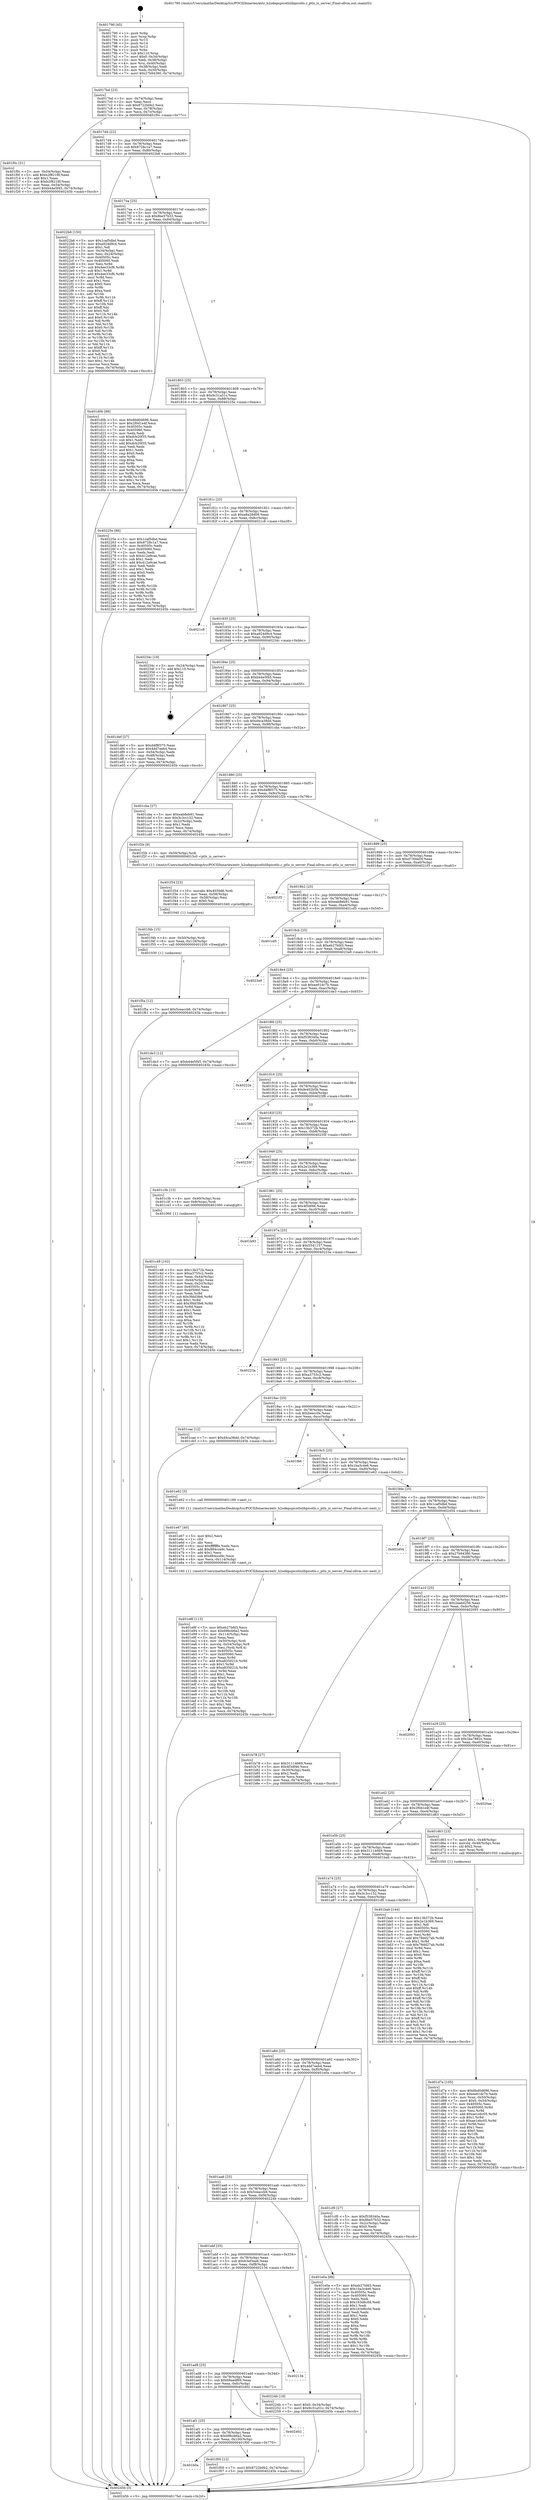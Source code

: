 digraph "0x401790" {
  label = "0x401790 (/mnt/c/Users/mathe/Desktop/tcc/POCII/binaries/extr_h2odepspicotlslibpicotls.c_ptls_is_server_Final-ollvm.out::main(0))"
  labelloc = "t"
  node[shape=record]

  Entry [label="",width=0.3,height=0.3,shape=circle,fillcolor=black,style=filled]
  "0x4017bd" [label="{
     0x4017bd [23]\l
     | [instrs]\l
     &nbsp;&nbsp;0x4017bd \<+3\>: mov -0x74(%rbp),%eax\l
     &nbsp;&nbsp;0x4017c0 \<+2\>: mov %eax,%ecx\l
     &nbsp;&nbsp;0x4017c2 \<+6\>: sub $0x8722b0b2,%ecx\l
     &nbsp;&nbsp;0x4017c8 \<+3\>: mov %eax,-0x78(%rbp)\l
     &nbsp;&nbsp;0x4017cb \<+3\>: mov %ecx,-0x7c(%rbp)\l
     &nbsp;&nbsp;0x4017ce \<+6\>: je 0000000000401f0c \<main+0x77c\>\l
  }"]
  "0x401f0c" [label="{
     0x401f0c [31]\l
     | [instrs]\l
     &nbsp;&nbsp;0x401f0c \<+3\>: mov -0x54(%rbp),%eax\l
     &nbsp;&nbsp;0x401f0f \<+5\>: add $0xb2f8218f,%eax\l
     &nbsp;&nbsp;0x401f14 \<+3\>: add $0x1,%eax\l
     &nbsp;&nbsp;0x401f17 \<+5\>: sub $0xb2f8218f,%eax\l
     &nbsp;&nbsp;0x401f1c \<+3\>: mov %eax,-0x54(%rbp)\l
     &nbsp;&nbsp;0x401f1f \<+7\>: movl $0xb44e5f45,-0x74(%rbp)\l
     &nbsp;&nbsp;0x401f26 \<+5\>: jmp 000000000040245b \<main+0xccb\>\l
  }"]
  "0x4017d4" [label="{
     0x4017d4 [22]\l
     | [instrs]\l
     &nbsp;&nbsp;0x4017d4 \<+5\>: jmp 00000000004017d9 \<main+0x49\>\l
     &nbsp;&nbsp;0x4017d9 \<+3\>: mov -0x78(%rbp),%eax\l
     &nbsp;&nbsp;0x4017dc \<+5\>: sub $0x8728c1a7,%eax\l
     &nbsp;&nbsp;0x4017e1 \<+3\>: mov %eax,-0x80(%rbp)\l
     &nbsp;&nbsp;0x4017e4 \<+6\>: je 00000000004022b6 \<main+0xb26\>\l
  }"]
  Exit [label="",width=0.3,height=0.3,shape=circle,fillcolor=black,style=filled,peripheries=2]
  "0x4022b6" [label="{
     0x4022b6 [150]\l
     | [instrs]\l
     &nbsp;&nbsp;0x4022b6 \<+5\>: mov $0x1caf5dbd,%eax\l
     &nbsp;&nbsp;0x4022bb \<+5\>: mov $0xa924d9c4,%ecx\l
     &nbsp;&nbsp;0x4022c0 \<+2\>: mov $0x1,%dl\l
     &nbsp;&nbsp;0x4022c2 \<+3\>: mov -0x34(%rbp),%esi\l
     &nbsp;&nbsp;0x4022c5 \<+3\>: mov %esi,-0x24(%rbp)\l
     &nbsp;&nbsp;0x4022c8 \<+7\>: mov 0x40505c,%esi\l
     &nbsp;&nbsp;0x4022cf \<+7\>: mov 0x405060,%edi\l
     &nbsp;&nbsp;0x4022d6 \<+3\>: mov %esi,%r8d\l
     &nbsp;&nbsp;0x4022d9 \<+7\>: sub $0x4ee33cf6,%r8d\l
     &nbsp;&nbsp;0x4022e0 \<+4\>: sub $0x1,%r8d\l
     &nbsp;&nbsp;0x4022e4 \<+7\>: add $0x4ee33cf6,%r8d\l
     &nbsp;&nbsp;0x4022eb \<+4\>: imul %r8d,%esi\l
     &nbsp;&nbsp;0x4022ef \<+3\>: and $0x1,%esi\l
     &nbsp;&nbsp;0x4022f2 \<+3\>: cmp $0x0,%esi\l
     &nbsp;&nbsp;0x4022f5 \<+4\>: sete %r9b\l
     &nbsp;&nbsp;0x4022f9 \<+3\>: cmp $0xa,%edi\l
     &nbsp;&nbsp;0x4022fc \<+4\>: setl %r10b\l
     &nbsp;&nbsp;0x402300 \<+3\>: mov %r9b,%r11b\l
     &nbsp;&nbsp;0x402303 \<+4\>: xor $0xff,%r11b\l
     &nbsp;&nbsp;0x402307 \<+3\>: mov %r10b,%bl\l
     &nbsp;&nbsp;0x40230a \<+3\>: xor $0xff,%bl\l
     &nbsp;&nbsp;0x40230d \<+3\>: xor $0x0,%dl\l
     &nbsp;&nbsp;0x402310 \<+3\>: mov %r11b,%r14b\l
     &nbsp;&nbsp;0x402313 \<+4\>: and $0x0,%r14b\l
     &nbsp;&nbsp;0x402317 \<+3\>: and %dl,%r9b\l
     &nbsp;&nbsp;0x40231a \<+3\>: mov %bl,%r15b\l
     &nbsp;&nbsp;0x40231d \<+4\>: and $0x0,%r15b\l
     &nbsp;&nbsp;0x402321 \<+3\>: and %dl,%r10b\l
     &nbsp;&nbsp;0x402324 \<+3\>: or %r9b,%r14b\l
     &nbsp;&nbsp;0x402327 \<+3\>: or %r10b,%r15b\l
     &nbsp;&nbsp;0x40232a \<+3\>: xor %r15b,%r14b\l
     &nbsp;&nbsp;0x40232d \<+3\>: or %bl,%r11b\l
     &nbsp;&nbsp;0x402330 \<+4\>: xor $0xff,%r11b\l
     &nbsp;&nbsp;0x402334 \<+3\>: or $0x0,%dl\l
     &nbsp;&nbsp;0x402337 \<+3\>: and %dl,%r11b\l
     &nbsp;&nbsp;0x40233a \<+3\>: or %r11b,%r14b\l
     &nbsp;&nbsp;0x40233d \<+4\>: test $0x1,%r14b\l
     &nbsp;&nbsp;0x402341 \<+3\>: cmovne %ecx,%eax\l
     &nbsp;&nbsp;0x402344 \<+3\>: mov %eax,-0x74(%rbp)\l
     &nbsp;&nbsp;0x402347 \<+5\>: jmp 000000000040245b \<main+0xccb\>\l
  }"]
  "0x4017ea" [label="{
     0x4017ea [25]\l
     | [instrs]\l
     &nbsp;&nbsp;0x4017ea \<+5\>: jmp 00000000004017ef \<main+0x5f\>\l
     &nbsp;&nbsp;0x4017ef \<+3\>: mov -0x78(%rbp),%eax\l
     &nbsp;&nbsp;0x4017f2 \<+5\>: sub $0x8be57b33,%eax\l
     &nbsp;&nbsp;0x4017f7 \<+6\>: mov %eax,-0x84(%rbp)\l
     &nbsp;&nbsp;0x4017fd \<+6\>: je 0000000000401d0b \<main+0x57b\>\l
  }"]
  "0x401f5a" [label="{
     0x401f5a [12]\l
     | [instrs]\l
     &nbsp;&nbsp;0x401f5a \<+7\>: movl $0x5ceaccb6,-0x74(%rbp)\l
     &nbsp;&nbsp;0x401f61 \<+5\>: jmp 000000000040245b \<main+0xccb\>\l
  }"]
  "0x401d0b" [label="{
     0x401d0b [88]\l
     | [instrs]\l
     &nbsp;&nbsp;0x401d0b \<+5\>: mov $0x6bd0d696,%eax\l
     &nbsp;&nbsp;0x401d10 \<+5\>: mov $0x2f0d1e4f,%ecx\l
     &nbsp;&nbsp;0x401d15 \<+7\>: mov 0x40505c,%edx\l
     &nbsp;&nbsp;0x401d1c \<+7\>: mov 0x405060,%esi\l
     &nbsp;&nbsp;0x401d23 \<+2\>: mov %edx,%edi\l
     &nbsp;&nbsp;0x401d25 \<+6\>: sub $0xdcb20f35,%edi\l
     &nbsp;&nbsp;0x401d2b \<+3\>: sub $0x1,%edi\l
     &nbsp;&nbsp;0x401d2e \<+6\>: add $0xdcb20f35,%edi\l
     &nbsp;&nbsp;0x401d34 \<+3\>: imul %edi,%edx\l
     &nbsp;&nbsp;0x401d37 \<+3\>: and $0x1,%edx\l
     &nbsp;&nbsp;0x401d3a \<+3\>: cmp $0x0,%edx\l
     &nbsp;&nbsp;0x401d3d \<+4\>: sete %r8b\l
     &nbsp;&nbsp;0x401d41 \<+3\>: cmp $0xa,%esi\l
     &nbsp;&nbsp;0x401d44 \<+4\>: setl %r9b\l
     &nbsp;&nbsp;0x401d48 \<+3\>: mov %r8b,%r10b\l
     &nbsp;&nbsp;0x401d4b \<+3\>: and %r9b,%r10b\l
     &nbsp;&nbsp;0x401d4e \<+3\>: xor %r9b,%r8b\l
     &nbsp;&nbsp;0x401d51 \<+3\>: or %r8b,%r10b\l
     &nbsp;&nbsp;0x401d54 \<+4\>: test $0x1,%r10b\l
     &nbsp;&nbsp;0x401d58 \<+3\>: cmovne %ecx,%eax\l
     &nbsp;&nbsp;0x401d5b \<+3\>: mov %eax,-0x74(%rbp)\l
     &nbsp;&nbsp;0x401d5e \<+5\>: jmp 000000000040245b \<main+0xccb\>\l
  }"]
  "0x401803" [label="{
     0x401803 [25]\l
     | [instrs]\l
     &nbsp;&nbsp;0x401803 \<+5\>: jmp 0000000000401808 \<main+0x78\>\l
     &nbsp;&nbsp;0x401808 \<+3\>: mov -0x78(%rbp),%eax\l
     &nbsp;&nbsp;0x40180b \<+5\>: sub $0x9c31a51c,%eax\l
     &nbsp;&nbsp;0x401810 \<+6\>: mov %eax,-0x88(%rbp)\l
     &nbsp;&nbsp;0x401816 \<+6\>: je 000000000040225e \<main+0xace\>\l
  }"]
  "0x401f4b" [label="{
     0x401f4b [15]\l
     | [instrs]\l
     &nbsp;&nbsp;0x401f4b \<+4\>: mov -0x50(%rbp),%rdi\l
     &nbsp;&nbsp;0x401f4f \<+6\>: mov %eax,-0x118(%rbp)\l
     &nbsp;&nbsp;0x401f55 \<+5\>: call 0000000000401030 \<free@plt\>\l
     | [calls]\l
     &nbsp;&nbsp;0x401030 \{1\} (unknown)\l
  }"]
  "0x40225e" [label="{
     0x40225e [88]\l
     | [instrs]\l
     &nbsp;&nbsp;0x40225e \<+5\>: mov $0x1caf5dbd,%eax\l
     &nbsp;&nbsp;0x402263 \<+5\>: mov $0x8728c1a7,%ecx\l
     &nbsp;&nbsp;0x402268 \<+7\>: mov 0x40505c,%edx\l
     &nbsp;&nbsp;0x40226f \<+7\>: mov 0x405060,%esi\l
     &nbsp;&nbsp;0x402276 \<+2\>: mov %edx,%edi\l
     &nbsp;&nbsp;0x402278 \<+6\>: sub $0x412a9cae,%edi\l
     &nbsp;&nbsp;0x40227e \<+3\>: sub $0x1,%edi\l
     &nbsp;&nbsp;0x402281 \<+6\>: add $0x412a9cae,%edi\l
     &nbsp;&nbsp;0x402287 \<+3\>: imul %edi,%edx\l
     &nbsp;&nbsp;0x40228a \<+3\>: and $0x1,%edx\l
     &nbsp;&nbsp;0x40228d \<+3\>: cmp $0x0,%edx\l
     &nbsp;&nbsp;0x402290 \<+4\>: sete %r8b\l
     &nbsp;&nbsp;0x402294 \<+3\>: cmp $0xa,%esi\l
     &nbsp;&nbsp;0x402297 \<+4\>: setl %r9b\l
     &nbsp;&nbsp;0x40229b \<+3\>: mov %r8b,%r10b\l
     &nbsp;&nbsp;0x40229e \<+3\>: and %r9b,%r10b\l
     &nbsp;&nbsp;0x4022a1 \<+3\>: xor %r9b,%r8b\l
     &nbsp;&nbsp;0x4022a4 \<+3\>: or %r8b,%r10b\l
     &nbsp;&nbsp;0x4022a7 \<+4\>: test $0x1,%r10b\l
     &nbsp;&nbsp;0x4022ab \<+3\>: cmovne %ecx,%eax\l
     &nbsp;&nbsp;0x4022ae \<+3\>: mov %eax,-0x74(%rbp)\l
     &nbsp;&nbsp;0x4022b1 \<+5\>: jmp 000000000040245b \<main+0xccb\>\l
  }"]
  "0x40181c" [label="{
     0x40181c [25]\l
     | [instrs]\l
     &nbsp;&nbsp;0x40181c \<+5\>: jmp 0000000000401821 \<main+0x91\>\l
     &nbsp;&nbsp;0x401821 \<+3\>: mov -0x78(%rbp),%eax\l
     &nbsp;&nbsp;0x401824 \<+5\>: sub $0xa8a28d09,%eax\l
     &nbsp;&nbsp;0x401829 \<+6\>: mov %eax,-0x8c(%rbp)\l
     &nbsp;&nbsp;0x40182f \<+6\>: je 00000000004021c8 \<main+0xa38\>\l
  }"]
  "0x401f34" [label="{
     0x401f34 [23]\l
     | [instrs]\l
     &nbsp;&nbsp;0x401f34 \<+10\>: movabs $0x4030d6,%rdi\l
     &nbsp;&nbsp;0x401f3e \<+3\>: mov %eax,-0x58(%rbp)\l
     &nbsp;&nbsp;0x401f41 \<+3\>: mov -0x58(%rbp),%esi\l
     &nbsp;&nbsp;0x401f44 \<+2\>: mov $0x0,%al\l
     &nbsp;&nbsp;0x401f46 \<+5\>: call 0000000000401040 \<printf@plt\>\l
     | [calls]\l
     &nbsp;&nbsp;0x401040 \{1\} (unknown)\l
  }"]
  "0x4021c8" [label="{
     0x4021c8\l
  }", style=dashed]
  "0x401835" [label="{
     0x401835 [25]\l
     | [instrs]\l
     &nbsp;&nbsp;0x401835 \<+5\>: jmp 000000000040183a \<main+0xaa\>\l
     &nbsp;&nbsp;0x40183a \<+3\>: mov -0x78(%rbp),%eax\l
     &nbsp;&nbsp;0x40183d \<+5\>: sub $0xa924d9c4,%eax\l
     &nbsp;&nbsp;0x401842 \<+6\>: mov %eax,-0x90(%rbp)\l
     &nbsp;&nbsp;0x401848 \<+6\>: je 000000000040234c \<main+0xbbc\>\l
  }"]
  "0x401b0a" [label="{
     0x401b0a\l
  }", style=dashed]
  "0x40234c" [label="{
     0x40234c [19]\l
     | [instrs]\l
     &nbsp;&nbsp;0x40234c \<+3\>: mov -0x24(%rbp),%eax\l
     &nbsp;&nbsp;0x40234f \<+7\>: add $0x110,%rsp\l
     &nbsp;&nbsp;0x402356 \<+1\>: pop %rbx\l
     &nbsp;&nbsp;0x402357 \<+2\>: pop %r12\l
     &nbsp;&nbsp;0x402359 \<+2\>: pop %r14\l
     &nbsp;&nbsp;0x40235b \<+2\>: pop %r15\l
     &nbsp;&nbsp;0x40235d \<+1\>: pop %rbp\l
     &nbsp;&nbsp;0x40235e \<+1\>: ret\l
  }"]
  "0x40184e" [label="{
     0x40184e [25]\l
     | [instrs]\l
     &nbsp;&nbsp;0x40184e \<+5\>: jmp 0000000000401853 \<main+0xc3\>\l
     &nbsp;&nbsp;0x401853 \<+3\>: mov -0x78(%rbp),%eax\l
     &nbsp;&nbsp;0x401856 \<+5\>: sub $0xb44e5f45,%eax\l
     &nbsp;&nbsp;0x40185b \<+6\>: mov %eax,-0x94(%rbp)\l
     &nbsp;&nbsp;0x401861 \<+6\>: je 0000000000401def \<main+0x65f\>\l
  }"]
  "0x401f00" [label="{
     0x401f00 [12]\l
     | [instrs]\l
     &nbsp;&nbsp;0x401f00 \<+7\>: movl $0x8722b0b2,-0x74(%rbp)\l
     &nbsp;&nbsp;0x401f07 \<+5\>: jmp 000000000040245b \<main+0xccb\>\l
  }"]
  "0x401def" [label="{
     0x401def [27]\l
     | [instrs]\l
     &nbsp;&nbsp;0x401def \<+5\>: mov $0xd4f8f375,%eax\l
     &nbsp;&nbsp;0x401df4 \<+5\>: mov $0x4dd7eeb4,%ecx\l
     &nbsp;&nbsp;0x401df9 \<+3\>: mov -0x54(%rbp),%edx\l
     &nbsp;&nbsp;0x401dfc \<+3\>: cmp -0x48(%rbp),%edx\l
     &nbsp;&nbsp;0x401dff \<+3\>: cmovl %ecx,%eax\l
     &nbsp;&nbsp;0x401e02 \<+3\>: mov %eax,-0x74(%rbp)\l
     &nbsp;&nbsp;0x401e05 \<+5\>: jmp 000000000040245b \<main+0xccb\>\l
  }"]
  "0x401867" [label="{
     0x401867 [25]\l
     | [instrs]\l
     &nbsp;&nbsp;0x401867 \<+5\>: jmp 000000000040186c \<main+0xdc\>\l
     &nbsp;&nbsp;0x40186c \<+3\>: mov -0x78(%rbp),%eax\l
     &nbsp;&nbsp;0x40186f \<+5\>: sub $0xd4ca38dd,%eax\l
     &nbsp;&nbsp;0x401874 \<+6\>: mov %eax,-0x98(%rbp)\l
     &nbsp;&nbsp;0x40187a \<+6\>: je 0000000000401cba \<main+0x52a\>\l
  }"]
  "0x401af1" [label="{
     0x401af1 [25]\l
     | [instrs]\l
     &nbsp;&nbsp;0x401af1 \<+5\>: jmp 0000000000401af6 \<main+0x366\>\l
     &nbsp;&nbsp;0x401af6 \<+3\>: mov -0x78(%rbp),%eax\l
     &nbsp;&nbsp;0x401af9 \<+5\>: sub $0x69bcb6a2,%eax\l
     &nbsp;&nbsp;0x401afe \<+6\>: mov %eax,-0x100(%rbp)\l
     &nbsp;&nbsp;0x401b04 \<+6\>: je 0000000000401f00 \<main+0x770\>\l
  }"]
  "0x401cba" [label="{
     0x401cba [27]\l
     | [instrs]\l
     &nbsp;&nbsp;0x401cba \<+5\>: mov $0xeab8eb91,%eax\l
     &nbsp;&nbsp;0x401cbf \<+5\>: mov $0x3c3cc152,%ecx\l
     &nbsp;&nbsp;0x401cc4 \<+3\>: mov -0x2c(%rbp),%edx\l
     &nbsp;&nbsp;0x401cc7 \<+3\>: cmp $0x1,%edx\l
     &nbsp;&nbsp;0x401cca \<+3\>: cmovl %ecx,%eax\l
     &nbsp;&nbsp;0x401ccd \<+3\>: mov %eax,-0x74(%rbp)\l
     &nbsp;&nbsp;0x401cd0 \<+5\>: jmp 000000000040245b \<main+0xccb\>\l
  }"]
  "0x401880" [label="{
     0x401880 [25]\l
     | [instrs]\l
     &nbsp;&nbsp;0x401880 \<+5\>: jmp 0000000000401885 \<main+0xf5\>\l
     &nbsp;&nbsp;0x401885 \<+3\>: mov -0x78(%rbp),%eax\l
     &nbsp;&nbsp;0x401888 \<+5\>: sub $0xd4f8f375,%eax\l
     &nbsp;&nbsp;0x40188d \<+6\>: mov %eax,-0x9c(%rbp)\l
     &nbsp;&nbsp;0x401893 \<+6\>: je 0000000000401f2b \<main+0x79b\>\l
  }"]
  "0x402402" [label="{
     0x402402\l
  }", style=dashed]
  "0x401f2b" [label="{
     0x401f2b [9]\l
     | [instrs]\l
     &nbsp;&nbsp;0x401f2b \<+4\>: mov -0x50(%rbp),%rdi\l
     &nbsp;&nbsp;0x401f2f \<+5\>: call 00000000004015c0 \<ptls_is_server\>\l
     | [calls]\l
     &nbsp;&nbsp;0x4015c0 \{1\} (/mnt/c/Users/mathe/Desktop/tcc/POCII/binaries/extr_h2odepspicotlslibpicotls.c_ptls_is_server_Final-ollvm.out::ptls_is_server)\l
  }"]
  "0x401899" [label="{
     0x401899 [25]\l
     | [instrs]\l
     &nbsp;&nbsp;0x401899 \<+5\>: jmp 000000000040189e \<main+0x10e\>\l
     &nbsp;&nbsp;0x40189e \<+3\>: mov -0x78(%rbp),%eax\l
     &nbsp;&nbsp;0x4018a1 \<+5\>: sub $0xd730dd3f,%eax\l
     &nbsp;&nbsp;0x4018a6 \<+6\>: mov %eax,-0xa0(%rbp)\l
     &nbsp;&nbsp;0x4018ac \<+6\>: je 00000000004021f3 \<main+0xa63\>\l
  }"]
  "0x401ad8" [label="{
     0x401ad8 [25]\l
     | [instrs]\l
     &nbsp;&nbsp;0x401ad8 \<+5\>: jmp 0000000000401add \<main+0x34d\>\l
     &nbsp;&nbsp;0x401add \<+3\>: mov -0x78(%rbp),%eax\l
     &nbsp;&nbsp;0x401ae0 \<+5\>: sub $0x68aedf69,%eax\l
     &nbsp;&nbsp;0x401ae5 \<+6\>: mov %eax,-0xfc(%rbp)\l
     &nbsp;&nbsp;0x401aeb \<+6\>: je 0000000000402402 \<main+0xc72\>\l
  }"]
  "0x4021f3" [label="{
     0x4021f3\l
  }", style=dashed]
  "0x4018b2" [label="{
     0x4018b2 [25]\l
     | [instrs]\l
     &nbsp;&nbsp;0x4018b2 \<+5\>: jmp 00000000004018b7 \<main+0x127\>\l
     &nbsp;&nbsp;0x4018b7 \<+3\>: mov -0x78(%rbp),%eax\l
     &nbsp;&nbsp;0x4018ba \<+5\>: sub $0xeab8eb91,%eax\l
     &nbsp;&nbsp;0x4018bf \<+6\>: mov %eax,-0xa4(%rbp)\l
     &nbsp;&nbsp;0x4018c5 \<+6\>: je 0000000000401cd5 \<main+0x545\>\l
  }"]
  "0x402134" [label="{
     0x402134\l
  }", style=dashed]
  "0x401cd5" [label="{
     0x401cd5\l
  }", style=dashed]
  "0x4018cb" [label="{
     0x4018cb [25]\l
     | [instrs]\l
     &nbsp;&nbsp;0x4018cb \<+5\>: jmp 00000000004018d0 \<main+0x140\>\l
     &nbsp;&nbsp;0x4018d0 \<+3\>: mov -0x78(%rbp),%eax\l
     &nbsp;&nbsp;0x4018d3 \<+5\>: sub $0xeb27bfd3,%eax\l
     &nbsp;&nbsp;0x4018d8 \<+6\>: mov %eax,-0xa8(%rbp)\l
     &nbsp;&nbsp;0x4018de \<+6\>: je 00000000004023a9 \<main+0xc19\>\l
  }"]
  "0x401abf" [label="{
     0x401abf [25]\l
     | [instrs]\l
     &nbsp;&nbsp;0x401abf \<+5\>: jmp 0000000000401ac4 \<main+0x334\>\l
     &nbsp;&nbsp;0x401ac4 \<+3\>: mov -0x78(%rbp),%eax\l
     &nbsp;&nbsp;0x401ac7 \<+5\>: sub $0x63ef3aa6,%eax\l
     &nbsp;&nbsp;0x401acc \<+6\>: mov %eax,-0xf8(%rbp)\l
     &nbsp;&nbsp;0x401ad2 \<+6\>: je 0000000000402134 \<main+0x9a4\>\l
  }"]
  "0x4023a9" [label="{
     0x4023a9\l
  }", style=dashed]
  "0x4018e4" [label="{
     0x4018e4 [25]\l
     | [instrs]\l
     &nbsp;&nbsp;0x4018e4 \<+5\>: jmp 00000000004018e9 \<main+0x159\>\l
     &nbsp;&nbsp;0x4018e9 \<+3\>: mov -0x78(%rbp),%eax\l
     &nbsp;&nbsp;0x4018ec \<+5\>: sub $0xee61dc7b,%eax\l
     &nbsp;&nbsp;0x4018f1 \<+6\>: mov %eax,-0xac(%rbp)\l
     &nbsp;&nbsp;0x4018f7 \<+6\>: je 0000000000401de3 \<main+0x653\>\l
  }"]
  "0x40224b" [label="{
     0x40224b [19]\l
     | [instrs]\l
     &nbsp;&nbsp;0x40224b \<+7\>: movl $0x0,-0x34(%rbp)\l
     &nbsp;&nbsp;0x402252 \<+7\>: movl $0x9c31a51c,-0x74(%rbp)\l
     &nbsp;&nbsp;0x402259 \<+5\>: jmp 000000000040245b \<main+0xccb\>\l
  }"]
  "0x401de3" [label="{
     0x401de3 [12]\l
     | [instrs]\l
     &nbsp;&nbsp;0x401de3 \<+7\>: movl $0xb44e5f45,-0x74(%rbp)\l
     &nbsp;&nbsp;0x401dea \<+5\>: jmp 000000000040245b \<main+0xccb\>\l
  }"]
  "0x4018fd" [label="{
     0x4018fd [25]\l
     | [instrs]\l
     &nbsp;&nbsp;0x4018fd \<+5\>: jmp 0000000000401902 \<main+0x172\>\l
     &nbsp;&nbsp;0x401902 \<+3\>: mov -0x78(%rbp),%eax\l
     &nbsp;&nbsp;0x401905 \<+5\>: sub $0xf538340a,%eax\l
     &nbsp;&nbsp;0x40190a \<+6\>: mov %eax,-0xb0(%rbp)\l
     &nbsp;&nbsp;0x401910 \<+6\>: je 000000000040222e \<main+0xa9e\>\l
  }"]
  "0x401e8f" [label="{
     0x401e8f [113]\l
     | [instrs]\l
     &nbsp;&nbsp;0x401e8f \<+5\>: mov $0xeb27bfd3,%ecx\l
     &nbsp;&nbsp;0x401e94 \<+5\>: mov $0x69bcb6a2,%edx\l
     &nbsp;&nbsp;0x401e99 \<+6\>: mov -0x114(%rbp),%esi\l
     &nbsp;&nbsp;0x401e9f \<+3\>: imul %eax,%esi\l
     &nbsp;&nbsp;0x401ea2 \<+4\>: mov -0x50(%rbp),%rdi\l
     &nbsp;&nbsp;0x401ea6 \<+4\>: movslq -0x54(%rbp),%r8\l
     &nbsp;&nbsp;0x401eaa \<+4\>: mov %esi,(%rdi,%r8,4)\l
     &nbsp;&nbsp;0x401eae \<+7\>: mov 0x40505c,%eax\l
     &nbsp;&nbsp;0x401eb5 \<+7\>: mov 0x405060,%esi\l
     &nbsp;&nbsp;0x401ebc \<+3\>: mov %eax,%r9d\l
     &nbsp;&nbsp;0x401ebf \<+7\>: add $0xa835021b,%r9d\l
     &nbsp;&nbsp;0x401ec6 \<+4\>: sub $0x1,%r9d\l
     &nbsp;&nbsp;0x401eca \<+7\>: sub $0xa835021b,%r9d\l
     &nbsp;&nbsp;0x401ed1 \<+4\>: imul %r9d,%eax\l
     &nbsp;&nbsp;0x401ed5 \<+3\>: and $0x1,%eax\l
     &nbsp;&nbsp;0x401ed8 \<+3\>: cmp $0x0,%eax\l
     &nbsp;&nbsp;0x401edb \<+4\>: sete %r10b\l
     &nbsp;&nbsp;0x401edf \<+3\>: cmp $0xa,%esi\l
     &nbsp;&nbsp;0x401ee2 \<+4\>: setl %r11b\l
     &nbsp;&nbsp;0x401ee6 \<+3\>: mov %r10b,%bl\l
     &nbsp;&nbsp;0x401ee9 \<+3\>: and %r11b,%bl\l
     &nbsp;&nbsp;0x401eec \<+3\>: xor %r11b,%r10b\l
     &nbsp;&nbsp;0x401eef \<+3\>: or %r10b,%bl\l
     &nbsp;&nbsp;0x401ef2 \<+3\>: test $0x1,%bl\l
     &nbsp;&nbsp;0x401ef5 \<+3\>: cmovne %edx,%ecx\l
     &nbsp;&nbsp;0x401ef8 \<+3\>: mov %ecx,-0x74(%rbp)\l
     &nbsp;&nbsp;0x401efb \<+5\>: jmp 000000000040245b \<main+0xccb\>\l
  }"]
  "0x40222e" [label="{
     0x40222e\l
  }", style=dashed]
  "0x401916" [label="{
     0x401916 [25]\l
     | [instrs]\l
     &nbsp;&nbsp;0x401916 \<+5\>: jmp 000000000040191b \<main+0x18b\>\l
     &nbsp;&nbsp;0x40191b \<+3\>: mov -0x78(%rbp),%eax\l
     &nbsp;&nbsp;0x40191e \<+5\>: sub $0xfe402b5b,%eax\l
     &nbsp;&nbsp;0x401923 \<+6\>: mov %eax,-0xb4(%rbp)\l
     &nbsp;&nbsp;0x401929 \<+6\>: je 00000000004023f6 \<main+0xc66\>\l
  }"]
  "0x401e67" [label="{
     0x401e67 [40]\l
     | [instrs]\l
     &nbsp;&nbsp;0x401e67 \<+5\>: mov $0x2,%ecx\l
     &nbsp;&nbsp;0x401e6c \<+1\>: cltd\l
     &nbsp;&nbsp;0x401e6d \<+2\>: idiv %ecx\l
     &nbsp;&nbsp;0x401e6f \<+6\>: imul $0xfffffffe,%edx,%ecx\l
     &nbsp;&nbsp;0x401e75 \<+6\>: add $0x884cce9c,%ecx\l
     &nbsp;&nbsp;0x401e7b \<+3\>: add $0x1,%ecx\l
     &nbsp;&nbsp;0x401e7e \<+6\>: sub $0x884cce9c,%ecx\l
     &nbsp;&nbsp;0x401e84 \<+6\>: mov %ecx,-0x114(%rbp)\l
     &nbsp;&nbsp;0x401e8a \<+5\>: call 0000000000401160 \<next_i\>\l
     | [calls]\l
     &nbsp;&nbsp;0x401160 \{1\} (/mnt/c/Users/mathe/Desktop/tcc/POCII/binaries/extr_h2odepspicotlslibpicotls.c_ptls_is_server_Final-ollvm.out::next_i)\l
  }"]
  "0x4023f6" [label="{
     0x4023f6\l
  }", style=dashed]
  "0x40192f" [label="{
     0x40192f [25]\l
     | [instrs]\l
     &nbsp;&nbsp;0x40192f \<+5\>: jmp 0000000000401934 \<main+0x1a4\>\l
     &nbsp;&nbsp;0x401934 \<+3\>: mov -0x78(%rbp),%eax\l
     &nbsp;&nbsp;0x401937 \<+5\>: sub $0x13b372b,%eax\l
     &nbsp;&nbsp;0x40193c \<+6\>: mov %eax,-0xb8(%rbp)\l
     &nbsp;&nbsp;0x401942 \<+6\>: je 000000000040235f \<main+0xbcf\>\l
  }"]
  "0x401aa6" [label="{
     0x401aa6 [25]\l
     | [instrs]\l
     &nbsp;&nbsp;0x401aa6 \<+5\>: jmp 0000000000401aab \<main+0x31b\>\l
     &nbsp;&nbsp;0x401aab \<+3\>: mov -0x78(%rbp),%eax\l
     &nbsp;&nbsp;0x401aae \<+5\>: sub $0x5ceaccb6,%eax\l
     &nbsp;&nbsp;0x401ab3 \<+6\>: mov %eax,-0xf4(%rbp)\l
     &nbsp;&nbsp;0x401ab9 \<+6\>: je 000000000040224b \<main+0xabb\>\l
  }"]
  "0x40235f" [label="{
     0x40235f\l
  }", style=dashed]
  "0x401948" [label="{
     0x401948 [25]\l
     | [instrs]\l
     &nbsp;&nbsp;0x401948 \<+5\>: jmp 000000000040194d \<main+0x1bd\>\l
     &nbsp;&nbsp;0x40194d \<+3\>: mov -0x78(%rbp),%eax\l
     &nbsp;&nbsp;0x401950 \<+5\>: sub $0x2e1b369,%eax\l
     &nbsp;&nbsp;0x401955 \<+6\>: mov %eax,-0xbc(%rbp)\l
     &nbsp;&nbsp;0x40195b \<+6\>: je 0000000000401c3b \<main+0x4ab\>\l
  }"]
  "0x401e0a" [label="{
     0x401e0a [88]\l
     | [instrs]\l
     &nbsp;&nbsp;0x401e0a \<+5\>: mov $0xeb27bfd3,%eax\l
     &nbsp;&nbsp;0x401e0f \<+5\>: mov $0x1ba3c4e6,%ecx\l
     &nbsp;&nbsp;0x401e14 \<+7\>: mov 0x40505c,%edx\l
     &nbsp;&nbsp;0x401e1b \<+7\>: mov 0x405060,%esi\l
     &nbsp;&nbsp;0x401e22 \<+2\>: mov %edx,%edi\l
     &nbsp;&nbsp;0x401e24 \<+6\>: sub $0x163d6c0d,%edi\l
     &nbsp;&nbsp;0x401e2a \<+3\>: sub $0x1,%edi\l
     &nbsp;&nbsp;0x401e2d \<+6\>: add $0x163d6c0d,%edi\l
     &nbsp;&nbsp;0x401e33 \<+3\>: imul %edi,%edx\l
     &nbsp;&nbsp;0x401e36 \<+3\>: and $0x1,%edx\l
     &nbsp;&nbsp;0x401e39 \<+3\>: cmp $0x0,%edx\l
     &nbsp;&nbsp;0x401e3c \<+4\>: sete %r8b\l
     &nbsp;&nbsp;0x401e40 \<+3\>: cmp $0xa,%esi\l
     &nbsp;&nbsp;0x401e43 \<+4\>: setl %r9b\l
     &nbsp;&nbsp;0x401e47 \<+3\>: mov %r8b,%r10b\l
     &nbsp;&nbsp;0x401e4a \<+3\>: and %r9b,%r10b\l
     &nbsp;&nbsp;0x401e4d \<+3\>: xor %r9b,%r8b\l
     &nbsp;&nbsp;0x401e50 \<+3\>: or %r8b,%r10b\l
     &nbsp;&nbsp;0x401e53 \<+4\>: test $0x1,%r10b\l
     &nbsp;&nbsp;0x401e57 \<+3\>: cmovne %ecx,%eax\l
     &nbsp;&nbsp;0x401e5a \<+3\>: mov %eax,-0x74(%rbp)\l
     &nbsp;&nbsp;0x401e5d \<+5\>: jmp 000000000040245b \<main+0xccb\>\l
  }"]
  "0x401c3b" [label="{
     0x401c3b [13]\l
     | [instrs]\l
     &nbsp;&nbsp;0x401c3b \<+4\>: mov -0x40(%rbp),%rax\l
     &nbsp;&nbsp;0x401c3f \<+4\>: mov 0x8(%rax),%rdi\l
     &nbsp;&nbsp;0x401c43 \<+5\>: call 0000000000401060 \<atoi@plt\>\l
     | [calls]\l
     &nbsp;&nbsp;0x401060 \{1\} (unknown)\l
  }"]
  "0x401961" [label="{
     0x401961 [25]\l
     | [instrs]\l
     &nbsp;&nbsp;0x401961 \<+5\>: jmp 0000000000401966 \<main+0x1d6\>\l
     &nbsp;&nbsp;0x401966 \<+3\>: mov -0x78(%rbp),%eax\l
     &nbsp;&nbsp;0x401969 \<+5\>: sub $0x4f3df46,%eax\l
     &nbsp;&nbsp;0x40196e \<+6\>: mov %eax,-0xc0(%rbp)\l
     &nbsp;&nbsp;0x401974 \<+6\>: je 0000000000401b93 \<main+0x403\>\l
  }"]
  "0x401d7a" [label="{
     0x401d7a [105]\l
     | [instrs]\l
     &nbsp;&nbsp;0x401d7a \<+5\>: mov $0x6bd0d696,%ecx\l
     &nbsp;&nbsp;0x401d7f \<+5\>: mov $0xee61dc7b,%edx\l
     &nbsp;&nbsp;0x401d84 \<+4\>: mov %rax,-0x50(%rbp)\l
     &nbsp;&nbsp;0x401d88 \<+7\>: movl $0x0,-0x54(%rbp)\l
     &nbsp;&nbsp;0x401d8f \<+7\>: mov 0x40505c,%esi\l
     &nbsp;&nbsp;0x401d96 \<+8\>: mov 0x405060,%r8d\l
     &nbsp;&nbsp;0x401d9e \<+3\>: mov %esi,%r9d\l
     &nbsp;&nbsp;0x401da1 \<+7\>: add $0xae1ebc05,%r9d\l
     &nbsp;&nbsp;0x401da8 \<+4\>: sub $0x1,%r9d\l
     &nbsp;&nbsp;0x401dac \<+7\>: sub $0xae1ebc05,%r9d\l
     &nbsp;&nbsp;0x401db3 \<+4\>: imul %r9d,%esi\l
     &nbsp;&nbsp;0x401db7 \<+3\>: and $0x1,%esi\l
     &nbsp;&nbsp;0x401dba \<+3\>: cmp $0x0,%esi\l
     &nbsp;&nbsp;0x401dbd \<+4\>: sete %r10b\l
     &nbsp;&nbsp;0x401dc1 \<+4\>: cmp $0xa,%r8d\l
     &nbsp;&nbsp;0x401dc5 \<+4\>: setl %r11b\l
     &nbsp;&nbsp;0x401dc9 \<+3\>: mov %r10b,%bl\l
     &nbsp;&nbsp;0x401dcc \<+3\>: and %r11b,%bl\l
     &nbsp;&nbsp;0x401dcf \<+3\>: xor %r11b,%r10b\l
     &nbsp;&nbsp;0x401dd2 \<+3\>: or %r10b,%bl\l
     &nbsp;&nbsp;0x401dd5 \<+3\>: test $0x1,%bl\l
     &nbsp;&nbsp;0x401dd8 \<+3\>: cmovne %edx,%ecx\l
     &nbsp;&nbsp;0x401ddb \<+3\>: mov %ecx,-0x74(%rbp)\l
     &nbsp;&nbsp;0x401dde \<+5\>: jmp 000000000040245b \<main+0xccb\>\l
  }"]
  "0x401b93" [label="{
     0x401b93\l
  }", style=dashed]
  "0x40197a" [label="{
     0x40197a [25]\l
     | [instrs]\l
     &nbsp;&nbsp;0x40197a \<+5\>: jmp 000000000040197f \<main+0x1ef\>\l
     &nbsp;&nbsp;0x40197f \<+3\>: mov -0x78(%rbp),%eax\l
     &nbsp;&nbsp;0x401982 \<+5\>: sub $0x5541157,%eax\l
     &nbsp;&nbsp;0x401987 \<+6\>: mov %eax,-0xc4(%rbp)\l
     &nbsp;&nbsp;0x40198d \<+6\>: je 000000000040223a \<main+0xaaa\>\l
  }"]
  "0x401a8d" [label="{
     0x401a8d [25]\l
     | [instrs]\l
     &nbsp;&nbsp;0x401a8d \<+5\>: jmp 0000000000401a92 \<main+0x302\>\l
     &nbsp;&nbsp;0x401a92 \<+3\>: mov -0x78(%rbp),%eax\l
     &nbsp;&nbsp;0x401a95 \<+5\>: sub $0x4dd7eeb4,%eax\l
     &nbsp;&nbsp;0x401a9a \<+6\>: mov %eax,-0xf0(%rbp)\l
     &nbsp;&nbsp;0x401aa0 \<+6\>: je 0000000000401e0a \<main+0x67a\>\l
  }"]
  "0x40223a" [label="{
     0x40223a\l
  }", style=dashed]
  "0x401993" [label="{
     0x401993 [25]\l
     | [instrs]\l
     &nbsp;&nbsp;0x401993 \<+5\>: jmp 0000000000401998 \<main+0x208\>\l
     &nbsp;&nbsp;0x401998 \<+3\>: mov -0x78(%rbp),%eax\l
     &nbsp;&nbsp;0x40199b \<+5\>: sub $0xa3755c2,%eax\l
     &nbsp;&nbsp;0x4019a0 \<+6\>: mov %eax,-0xc8(%rbp)\l
     &nbsp;&nbsp;0x4019a6 \<+6\>: je 0000000000401cae \<main+0x51e\>\l
  }"]
  "0x401cf0" [label="{
     0x401cf0 [27]\l
     | [instrs]\l
     &nbsp;&nbsp;0x401cf0 \<+5\>: mov $0xf538340a,%eax\l
     &nbsp;&nbsp;0x401cf5 \<+5\>: mov $0x8be57b33,%ecx\l
     &nbsp;&nbsp;0x401cfa \<+3\>: mov -0x2c(%rbp),%edx\l
     &nbsp;&nbsp;0x401cfd \<+3\>: cmp $0x0,%edx\l
     &nbsp;&nbsp;0x401d00 \<+3\>: cmove %ecx,%eax\l
     &nbsp;&nbsp;0x401d03 \<+3\>: mov %eax,-0x74(%rbp)\l
     &nbsp;&nbsp;0x401d06 \<+5\>: jmp 000000000040245b \<main+0xccb\>\l
  }"]
  "0x401cae" [label="{
     0x401cae [12]\l
     | [instrs]\l
     &nbsp;&nbsp;0x401cae \<+7\>: movl $0xd4ca38dd,-0x74(%rbp)\l
     &nbsp;&nbsp;0x401cb5 \<+5\>: jmp 000000000040245b \<main+0xccb\>\l
  }"]
  "0x4019ac" [label="{
     0x4019ac [25]\l
     | [instrs]\l
     &nbsp;&nbsp;0x4019ac \<+5\>: jmp 00000000004019b1 \<main+0x221\>\l
     &nbsp;&nbsp;0x4019b1 \<+3\>: mov -0x78(%rbp),%eax\l
     &nbsp;&nbsp;0x4019b4 \<+5\>: sub $0xbeecc0e,%eax\l
     &nbsp;&nbsp;0x4019b9 \<+6\>: mov %eax,-0xcc(%rbp)\l
     &nbsp;&nbsp;0x4019bf \<+6\>: je 0000000000401f66 \<main+0x7d6\>\l
  }"]
  "0x401c48" [label="{
     0x401c48 [102]\l
     | [instrs]\l
     &nbsp;&nbsp;0x401c48 \<+5\>: mov $0x13b372b,%ecx\l
     &nbsp;&nbsp;0x401c4d \<+5\>: mov $0xa3755c2,%edx\l
     &nbsp;&nbsp;0x401c52 \<+3\>: mov %eax,-0x44(%rbp)\l
     &nbsp;&nbsp;0x401c55 \<+3\>: mov -0x44(%rbp),%eax\l
     &nbsp;&nbsp;0x401c58 \<+3\>: mov %eax,-0x2c(%rbp)\l
     &nbsp;&nbsp;0x401c5b \<+7\>: mov 0x40505c,%eax\l
     &nbsp;&nbsp;0x401c62 \<+7\>: mov 0x405060,%esi\l
     &nbsp;&nbsp;0x401c69 \<+3\>: mov %eax,%r8d\l
     &nbsp;&nbsp;0x401c6c \<+7\>: sub $0x3fdd3fe6,%r8d\l
     &nbsp;&nbsp;0x401c73 \<+4\>: sub $0x1,%r8d\l
     &nbsp;&nbsp;0x401c77 \<+7\>: add $0x3fdd3fe6,%r8d\l
     &nbsp;&nbsp;0x401c7e \<+4\>: imul %r8d,%eax\l
     &nbsp;&nbsp;0x401c82 \<+3\>: and $0x1,%eax\l
     &nbsp;&nbsp;0x401c85 \<+3\>: cmp $0x0,%eax\l
     &nbsp;&nbsp;0x401c88 \<+4\>: sete %r9b\l
     &nbsp;&nbsp;0x401c8c \<+3\>: cmp $0xa,%esi\l
     &nbsp;&nbsp;0x401c8f \<+4\>: setl %r10b\l
     &nbsp;&nbsp;0x401c93 \<+3\>: mov %r9b,%r11b\l
     &nbsp;&nbsp;0x401c96 \<+3\>: and %r10b,%r11b\l
     &nbsp;&nbsp;0x401c99 \<+3\>: xor %r10b,%r9b\l
     &nbsp;&nbsp;0x401c9c \<+3\>: or %r9b,%r11b\l
     &nbsp;&nbsp;0x401c9f \<+4\>: test $0x1,%r11b\l
     &nbsp;&nbsp;0x401ca3 \<+3\>: cmovne %edx,%ecx\l
     &nbsp;&nbsp;0x401ca6 \<+3\>: mov %ecx,-0x74(%rbp)\l
     &nbsp;&nbsp;0x401ca9 \<+5\>: jmp 000000000040245b \<main+0xccb\>\l
  }"]
  "0x401f66" [label="{
     0x401f66\l
  }", style=dashed]
  "0x4019c5" [label="{
     0x4019c5 [25]\l
     | [instrs]\l
     &nbsp;&nbsp;0x4019c5 \<+5\>: jmp 00000000004019ca \<main+0x23a\>\l
     &nbsp;&nbsp;0x4019ca \<+3\>: mov -0x78(%rbp),%eax\l
     &nbsp;&nbsp;0x4019cd \<+5\>: sub $0x1ba3c4e6,%eax\l
     &nbsp;&nbsp;0x4019d2 \<+6\>: mov %eax,-0xd0(%rbp)\l
     &nbsp;&nbsp;0x4019d8 \<+6\>: je 0000000000401e62 \<main+0x6d2\>\l
  }"]
  "0x401a74" [label="{
     0x401a74 [25]\l
     | [instrs]\l
     &nbsp;&nbsp;0x401a74 \<+5\>: jmp 0000000000401a79 \<main+0x2e9\>\l
     &nbsp;&nbsp;0x401a79 \<+3\>: mov -0x78(%rbp),%eax\l
     &nbsp;&nbsp;0x401a7c \<+5\>: sub $0x3c3cc152,%eax\l
     &nbsp;&nbsp;0x401a81 \<+6\>: mov %eax,-0xec(%rbp)\l
     &nbsp;&nbsp;0x401a87 \<+6\>: je 0000000000401cf0 \<main+0x560\>\l
  }"]
  "0x401e62" [label="{
     0x401e62 [5]\l
     | [instrs]\l
     &nbsp;&nbsp;0x401e62 \<+5\>: call 0000000000401160 \<next_i\>\l
     | [calls]\l
     &nbsp;&nbsp;0x401160 \{1\} (/mnt/c/Users/mathe/Desktop/tcc/POCII/binaries/extr_h2odepspicotlslibpicotls.c_ptls_is_server_Final-ollvm.out::next_i)\l
  }"]
  "0x4019de" [label="{
     0x4019de [25]\l
     | [instrs]\l
     &nbsp;&nbsp;0x4019de \<+5\>: jmp 00000000004019e3 \<main+0x253\>\l
     &nbsp;&nbsp;0x4019e3 \<+3\>: mov -0x78(%rbp),%eax\l
     &nbsp;&nbsp;0x4019e6 \<+5\>: sub $0x1caf5dbd,%eax\l
     &nbsp;&nbsp;0x4019eb \<+6\>: mov %eax,-0xd4(%rbp)\l
     &nbsp;&nbsp;0x4019f1 \<+6\>: je 0000000000402454 \<main+0xcc4\>\l
  }"]
  "0x401bab" [label="{
     0x401bab [144]\l
     | [instrs]\l
     &nbsp;&nbsp;0x401bab \<+5\>: mov $0x13b372b,%eax\l
     &nbsp;&nbsp;0x401bb0 \<+5\>: mov $0x2e1b369,%ecx\l
     &nbsp;&nbsp;0x401bb5 \<+2\>: mov $0x1,%dl\l
     &nbsp;&nbsp;0x401bb7 \<+7\>: mov 0x40505c,%esi\l
     &nbsp;&nbsp;0x401bbe \<+7\>: mov 0x405060,%edi\l
     &nbsp;&nbsp;0x401bc5 \<+3\>: mov %esi,%r8d\l
     &nbsp;&nbsp;0x401bc8 \<+7\>: add $0x78dd27ab,%r8d\l
     &nbsp;&nbsp;0x401bcf \<+4\>: sub $0x1,%r8d\l
     &nbsp;&nbsp;0x401bd3 \<+7\>: sub $0x78dd27ab,%r8d\l
     &nbsp;&nbsp;0x401bda \<+4\>: imul %r8d,%esi\l
     &nbsp;&nbsp;0x401bde \<+3\>: and $0x1,%esi\l
     &nbsp;&nbsp;0x401be1 \<+3\>: cmp $0x0,%esi\l
     &nbsp;&nbsp;0x401be4 \<+4\>: sete %r9b\l
     &nbsp;&nbsp;0x401be8 \<+3\>: cmp $0xa,%edi\l
     &nbsp;&nbsp;0x401beb \<+4\>: setl %r10b\l
     &nbsp;&nbsp;0x401bef \<+3\>: mov %r9b,%r11b\l
     &nbsp;&nbsp;0x401bf2 \<+4\>: xor $0xff,%r11b\l
     &nbsp;&nbsp;0x401bf6 \<+3\>: mov %r10b,%bl\l
     &nbsp;&nbsp;0x401bf9 \<+3\>: xor $0xff,%bl\l
     &nbsp;&nbsp;0x401bfc \<+3\>: xor $0x1,%dl\l
     &nbsp;&nbsp;0x401bff \<+3\>: mov %r11b,%r14b\l
     &nbsp;&nbsp;0x401c02 \<+4\>: and $0xff,%r14b\l
     &nbsp;&nbsp;0x401c06 \<+3\>: and %dl,%r9b\l
     &nbsp;&nbsp;0x401c09 \<+3\>: mov %bl,%r15b\l
     &nbsp;&nbsp;0x401c0c \<+4\>: and $0xff,%r15b\l
     &nbsp;&nbsp;0x401c10 \<+3\>: and %dl,%r10b\l
     &nbsp;&nbsp;0x401c13 \<+3\>: or %r9b,%r14b\l
     &nbsp;&nbsp;0x401c16 \<+3\>: or %r10b,%r15b\l
     &nbsp;&nbsp;0x401c19 \<+3\>: xor %r15b,%r14b\l
     &nbsp;&nbsp;0x401c1c \<+3\>: or %bl,%r11b\l
     &nbsp;&nbsp;0x401c1f \<+4\>: xor $0xff,%r11b\l
     &nbsp;&nbsp;0x401c23 \<+3\>: or $0x1,%dl\l
     &nbsp;&nbsp;0x401c26 \<+3\>: and %dl,%r11b\l
     &nbsp;&nbsp;0x401c29 \<+3\>: or %r11b,%r14b\l
     &nbsp;&nbsp;0x401c2c \<+4\>: test $0x1,%r14b\l
     &nbsp;&nbsp;0x401c30 \<+3\>: cmovne %ecx,%eax\l
     &nbsp;&nbsp;0x401c33 \<+3\>: mov %eax,-0x74(%rbp)\l
     &nbsp;&nbsp;0x401c36 \<+5\>: jmp 000000000040245b \<main+0xccb\>\l
  }"]
  "0x402454" [label="{
     0x402454\l
  }", style=dashed]
  "0x4019f7" [label="{
     0x4019f7 [25]\l
     | [instrs]\l
     &nbsp;&nbsp;0x4019f7 \<+5\>: jmp 00000000004019fc \<main+0x26c\>\l
     &nbsp;&nbsp;0x4019fc \<+3\>: mov -0x78(%rbp),%eax\l
     &nbsp;&nbsp;0x4019ff \<+5\>: sub $0x27b94380,%eax\l
     &nbsp;&nbsp;0x401a04 \<+6\>: mov %eax,-0xd8(%rbp)\l
     &nbsp;&nbsp;0x401a0a \<+6\>: je 0000000000401b78 \<main+0x3e8\>\l
  }"]
  "0x401a5b" [label="{
     0x401a5b [25]\l
     | [instrs]\l
     &nbsp;&nbsp;0x401a5b \<+5\>: jmp 0000000000401a60 \<main+0x2d0\>\l
     &nbsp;&nbsp;0x401a60 \<+3\>: mov -0x78(%rbp),%eax\l
     &nbsp;&nbsp;0x401a63 \<+5\>: sub $0x31114669,%eax\l
     &nbsp;&nbsp;0x401a68 \<+6\>: mov %eax,-0xe8(%rbp)\l
     &nbsp;&nbsp;0x401a6e \<+6\>: je 0000000000401bab \<main+0x41b\>\l
  }"]
  "0x401b78" [label="{
     0x401b78 [27]\l
     | [instrs]\l
     &nbsp;&nbsp;0x401b78 \<+5\>: mov $0x31114669,%eax\l
     &nbsp;&nbsp;0x401b7d \<+5\>: mov $0x4f3df46,%ecx\l
     &nbsp;&nbsp;0x401b82 \<+3\>: mov -0x30(%rbp),%edx\l
     &nbsp;&nbsp;0x401b85 \<+3\>: cmp $0x2,%edx\l
     &nbsp;&nbsp;0x401b88 \<+3\>: cmovne %ecx,%eax\l
     &nbsp;&nbsp;0x401b8b \<+3\>: mov %eax,-0x74(%rbp)\l
     &nbsp;&nbsp;0x401b8e \<+5\>: jmp 000000000040245b \<main+0xccb\>\l
  }"]
  "0x401a10" [label="{
     0x401a10 [25]\l
     | [instrs]\l
     &nbsp;&nbsp;0x401a10 \<+5\>: jmp 0000000000401a15 \<main+0x285\>\l
     &nbsp;&nbsp;0x401a15 \<+3\>: mov -0x78(%rbp),%eax\l
     &nbsp;&nbsp;0x401a18 \<+5\>: sub $0x2aa6d256,%eax\l
     &nbsp;&nbsp;0x401a1d \<+6\>: mov %eax,-0xdc(%rbp)\l
     &nbsp;&nbsp;0x401a23 \<+6\>: je 0000000000402093 \<main+0x903\>\l
  }"]
  "0x40245b" [label="{
     0x40245b [5]\l
     | [instrs]\l
     &nbsp;&nbsp;0x40245b \<+5\>: jmp 00000000004017bd \<main+0x2d\>\l
  }"]
  "0x401790" [label="{
     0x401790 [45]\l
     | [instrs]\l
     &nbsp;&nbsp;0x401790 \<+1\>: push %rbp\l
     &nbsp;&nbsp;0x401791 \<+3\>: mov %rsp,%rbp\l
     &nbsp;&nbsp;0x401794 \<+2\>: push %r15\l
     &nbsp;&nbsp;0x401796 \<+2\>: push %r14\l
     &nbsp;&nbsp;0x401798 \<+2\>: push %r12\l
     &nbsp;&nbsp;0x40179a \<+1\>: push %rbx\l
     &nbsp;&nbsp;0x40179b \<+7\>: sub $0x110,%rsp\l
     &nbsp;&nbsp;0x4017a2 \<+7\>: movl $0x0,-0x34(%rbp)\l
     &nbsp;&nbsp;0x4017a9 \<+3\>: mov %edi,-0x38(%rbp)\l
     &nbsp;&nbsp;0x4017ac \<+4\>: mov %rsi,-0x40(%rbp)\l
     &nbsp;&nbsp;0x4017b0 \<+3\>: mov -0x38(%rbp),%edi\l
     &nbsp;&nbsp;0x4017b3 \<+3\>: mov %edi,-0x30(%rbp)\l
     &nbsp;&nbsp;0x4017b6 \<+7\>: movl $0x27b94380,-0x74(%rbp)\l
  }"]
  "0x401d63" [label="{
     0x401d63 [23]\l
     | [instrs]\l
     &nbsp;&nbsp;0x401d63 \<+7\>: movl $0x1,-0x48(%rbp)\l
     &nbsp;&nbsp;0x401d6a \<+4\>: movslq -0x48(%rbp),%rax\l
     &nbsp;&nbsp;0x401d6e \<+4\>: shl $0x2,%rax\l
     &nbsp;&nbsp;0x401d72 \<+3\>: mov %rax,%rdi\l
     &nbsp;&nbsp;0x401d75 \<+5\>: call 0000000000401050 \<malloc@plt\>\l
     | [calls]\l
     &nbsp;&nbsp;0x401050 \{1\} (unknown)\l
  }"]
  "0x402093" [label="{
     0x402093\l
  }", style=dashed]
  "0x401a29" [label="{
     0x401a29 [25]\l
     | [instrs]\l
     &nbsp;&nbsp;0x401a29 \<+5\>: jmp 0000000000401a2e \<main+0x29e\>\l
     &nbsp;&nbsp;0x401a2e \<+3\>: mov -0x78(%rbp),%eax\l
     &nbsp;&nbsp;0x401a31 \<+5\>: sub $0x2ba7882c,%eax\l
     &nbsp;&nbsp;0x401a36 \<+6\>: mov %eax,-0xe0(%rbp)\l
     &nbsp;&nbsp;0x401a3c \<+6\>: je 00000000004020ae \<main+0x91e\>\l
  }"]
  "0x401a42" [label="{
     0x401a42 [25]\l
     | [instrs]\l
     &nbsp;&nbsp;0x401a42 \<+5\>: jmp 0000000000401a47 \<main+0x2b7\>\l
     &nbsp;&nbsp;0x401a47 \<+3\>: mov -0x78(%rbp),%eax\l
     &nbsp;&nbsp;0x401a4a \<+5\>: sub $0x2f0d1e4f,%eax\l
     &nbsp;&nbsp;0x401a4f \<+6\>: mov %eax,-0xe4(%rbp)\l
     &nbsp;&nbsp;0x401a55 \<+6\>: je 0000000000401d63 \<main+0x5d3\>\l
  }"]
  "0x4020ae" [label="{
     0x4020ae\l
  }", style=dashed]
  Entry -> "0x401790" [label=" 1"]
  "0x4017bd" -> "0x401f0c" [label=" 1"]
  "0x4017bd" -> "0x4017d4" [label=" 19"]
  "0x40234c" -> Exit [label=" 1"]
  "0x4017d4" -> "0x4022b6" [label=" 1"]
  "0x4017d4" -> "0x4017ea" [label=" 18"]
  "0x4022b6" -> "0x40245b" [label=" 1"]
  "0x4017ea" -> "0x401d0b" [label=" 1"]
  "0x4017ea" -> "0x401803" [label=" 17"]
  "0x40225e" -> "0x40245b" [label=" 1"]
  "0x401803" -> "0x40225e" [label=" 1"]
  "0x401803" -> "0x40181c" [label=" 16"]
  "0x40224b" -> "0x40245b" [label=" 1"]
  "0x40181c" -> "0x4021c8" [label=" 0"]
  "0x40181c" -> "0x401835" [label=" 16"]
  "0x401f5a" -> "0x40245b" [label=" 1"]
  "0x401835" -> "0x40234c" [label=" 1"]
  "0x401835" -> "0x40184e" [label=" 15"]
  "0x401f4b" -> "0x401f5a" [label=" 1"]
  "0x40184e" -> "0x401def" [label=" 2"]
  "0x40184e" -> "0x401867" [label=" 13"]
  "0x401f34" -> "0x401f4b" [label=" 1"]
  "0x401867" -> "0x401cba" [label=" 1"]
  "0x401867" -> "0x401880" [label=" 12"]
  "0x401f0c" -> "0x40245b" [label=" 1"]
  "0x401880" -> "0x401f2b" [label=" 1"]
  "0x401880" -> "0x401899" [label=" 11"]
  "0x401f00" -> "0x40245b" [label=" 1"]
  "0x401899" -> "0x4021f3" [label=" 0"]
  "0x401899" -> "0x4018b2" [label=" 11"]
  "0x401af1" -> "0x401f00" [label=" 1"]
  "0x4018b2" -> "0x401cd5" [label=" 0"]
  "0x4018b2" -> "0x4018cb" [label=" 11"]
  "0x401f2b" -> "0x401f34" [label=" 1"]
  "0x4018cb" -> "0x4023a9" [label=" 0"]
  "0x4018cb" -> "0x4018e4" [label=" 11"]
  "0x401ad8" -> "0x402402" [label=" 0"]
  "0x4018e4" -> "0x401de3" [label=" 1"]
  "0x4018e4" -> "0x4018fd" [label=" 10"]
  "0x401af1" -> "0x401b0a" [label=" 0"]
  "0x4018fd" -> "0x40222e" [label=" 0"]
  "0x4018fd" -> "0x401916" [label=" 10"]
  "0x401abf" -> "0x402134" [label=" 0"]
  "0x401916" -> "0x4023f6" [label=" 0"]
  "0x401916" -> "0x40192f" [label=" 10"]
  "0x401ad8" -> "0x401af1" [label=" 1"]
  "0x40192f" -> "0x40235f" [label=" 0"]
  "0x40192f" -> "0x401948" [label=" 10"]
  "0x401aa6" -> "0x401abf" [label=" 1"]
  "0x401948" -> "0x401c3b" [label=" 1"]
  "0x401948" -> "0x401961" [label=" 9"]
  "0x401aa6" -> "0x40224b" [label=" 1"]
  "0x401961" -> "0x401b93" [label=" 0"]
  "0x401961" -> "0x40197a" [label=" 9"]
  "0x401e8f" -> "0x40245b" [label=" 1"]
  "0x40197a" -> "0x40223a" [label=" 0"]
  "0x40197a" -> "0x401993" [label=" 9"]
  "0x401e67" -> "0x401e8f" [label=" 1"]
  "0x401993" -> "0x401cae" [label=" 1"]
  "0x401993" -> "0x4019ac" [label=" 8"]
  "0x401e62" -> "0x401e67" [label=" 1"]
  "0x4019ac" -> "0x401f66" [label=" 0"]
  "0x4019ac" -> "0x4019c5" [label=" 8"]
  "0x401a8d" -> "0x401aa6" [label=" 2"]
  "0x4019c5" -> "0x401e62" [label=" 1"]
  "0x4019c5" -> "0x4019de" [label=" 7"]
  "0x401a8d" -> "0x401e0a" [label=" 1"]
  "0x4019de" -> "0x402454" [label=" 0"]
  "0x4019de" -> "0x4019f7" [label=" 7"]
  "0x401abf" -> "0x401ad8" [label=" 1"]
  "0x4019f7" -> "0x401b78" [label=" 1"]
  "0x4019f7" -> "0x401a10" [label=" 6"]
  "0x401b78" -> "0x40245b" [label=" 1"]
  "0x401790" -> "0x4017bd" [label=" 1"]
  "0x40245b" -> "0x4017bd" [label=" 19"]
  "0x401de3" -> "0x40245b" [label=" 1"]
  "0x401a10" -> "0x402093" [label=" 0"]
  "0x401a10" -> "0x401a29" [label=" 6"]
  "0x401d7a" -> "0x40245b" [label=" 1"]
  "0x401a29" -> "0x4020ae" [label=" 0"]
  "0x401a29" -> "0x401a42" [label=" 6"]
  "0x401d63" -> "0x401d7a" [label=" 1"]
  "0x401a42" -> "0x401d63" [label=" 1"]
  "0x401a42" -> "0x401a5b" [label=" 5"]
  "0x401def" -> "0x40245b" [label=" 2"]
  "0x401a5b" -> "0x401bab" [label=" 1"]
  "0x401a5b" -> "0x401a74" [label=" 4"]
  "0x401bab" -> "0x40245b" [label=" 1"]
  "0x401c3b" -> "0x401c48" [label=" 1"]
  "0x401c48" -> "0x40245b" [label=" 1"]
  "0x401cae" -> "0x40245b" [label=" 1"]
  "0x401cba" -> "0x40245b" [label=" 1"]
  "0x401e0a" -> "0x40245b" [label=" 1"]
  "0x401a74" -> "0x401cf0" [label=" 1"]
  "0x401a74" -> "0x401a8d" [label=" 3"]
  "0x401cf0" -> "0x40245b" [label=" 1"]
  "0x401d0b" -> "0x40245b" [label=" 1"]
}

